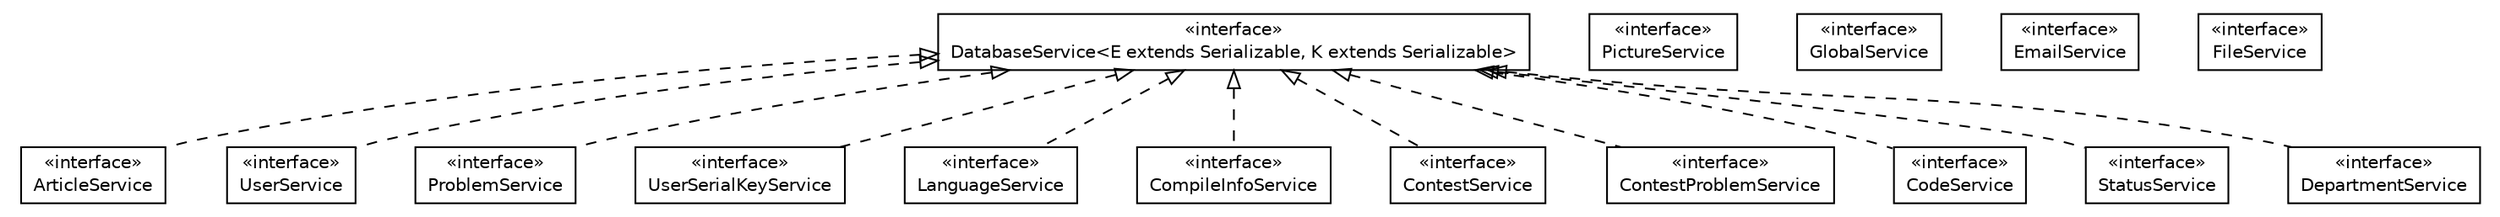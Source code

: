 #!/usr/local/bin/dot
#
# Class diagram 
# Generated by UMLGraph version 5.1 (http://www.umlgraph.org/)
#

digraph G {
	edge [fontname="Helvetica",fontsize=10,labelfontname="Helvetica",labelfontsize=10];
	node [fontname="Helvetica",fontsize=10,shape=plaintext];
	nodesep=0.25;
	ranksep=0.5;
	// cn.edu.uestc.acmicpc.service.iface.ArticleService
	c2349 [label=<<table title="cn.edu.uestc.acmicpc.service.iface.ArticleService" border="0" cellborder="1" cellspacing="0" cellpadding="2" port="p" href="./ArticleService.html">
		<tr><td><table border="0" cellspacing="0" cellpadding="1">
<tr><td align="center" balign="center"> &#171;interface&#187; </td></tr>
<tr><td align="center" balign="center"> ArticleService </td></tr>
		</table></td></tr>
		</table>>, fontname="Helvetica", fontcolor="black", fontsize=10.0];
	// cn.edu.uestc.acmicpc.service.iface.UserService
	c2350 [label=<<table title="cn.edu.uestc.acmicpc.service.iface.UserService" border="0" cellborder="1" cellspacing="0" cellpadding="2" port="p" href="./UserService.html">
		<tr><td><table border="0" cellspacing="0" cellpadding="1">
<tr><td align="center" balign="center"> &#171;interface&#187; </td></tr>
<tr><td align="center" balign="center"> UserService </td></tr>
		</table></td></tr>
		</table>>, fontname="Helvetica", fontcolor="black", fontsize=10.0];
	// cn.edu.uestc.acmicpc.service.iface.PictureService
	c2351 [label=<<table title="cn.edu.uestc.acmicpc.service.iface.PictureService" border="0" cellborder="1" cellspacing="0" cellpadding="2" port="p" href="./PictureService.html">
		<tr><td><table border="0" cellspacing="0" cellpadding="1">
<tr><td align="center" balign="center"> &#171;interface&#187; </td></tr>
<tr><td align="center" balign="center"> PictureService </td></tr>
		</table></td></tr>
		</table>>, fontname="Helvetica", fontcolor="black", fontsize=10.0];
	// cn.edu.uestc.acmicpc.service.iface.ProblemService
	c2352 [label=<<table title="cn.edu.uestc.acmicpc.service.iface.ProblemService" border="0" cellborder="1" cellspacing="0" cellpadding="2" port="p" href="./ProblemService.html">
		<tr><td><table border="0" cellspacing="0" cellpadding="1">
<tr><td align="center" balign="center"> &#171;interface&#187; </td></tr>
<tr><td align="center" balign="center"> ProblemService </td></tr>
		</table></td></tr>
		</table>>, fontname="Helvetica", fontcolor="black", fontsize=10.0];
	// cn.edu.uestc.acmicpc.service.iface.GlobalService
	c2353 [label=<<table title="cn.edu.uestc.acmicpc.service.iface.GlobalService" border="0" cellborder="1" cellspacing="0" cellpadding="2" port="p" href="./GlobalService.html">
		<tr><td><table border="0" cellspacing="0" cellpadding="1">
<tr><td align="center" balign="center"> &#171;interface&#187; </td></tr>
<tr><td align="center" balign="center"> GlobalService </td></tr>
		</table></td></tr>
		</table>>, fontname="Helvetica", fontcolor="black", fontsize=10.0];
	// cn.edu.uestc.acmicpc.service.iface.DatabaseService<E extends java.io.Serializable, K extends java.io.Serializable>
	c2354 [label=<<table title="cn.edu.uestc.acmicpc.service.iface.DatabaseService" border="0" cellborder="1" cellspacing="0" cellpadding="2" port="p" href="./DatabaseService.html">
		<tr><td><table border="0" cellspacing="0" cellpadding="1">
<tr><td align="center" balign="center"> &#171;interface&#187; </td></tr>
<tr><td align="center" balign="center"> DatabaseService&lt;E extends Serializable, K extends Serializable&gt; </td></tr>
		</table></td></tr>
		</table>>, fontname="Helvetica", fontcolor="black", fontsize=10.0];
	// cn.edu.uestc.acmicpc.service.iface.UserSerialKeyService
	c2355 [label=<<table title="cn.edu.uestc.acmicpc.service.iface.UserSerialKeyService" border="0" cellborder="1" cellspacing="0" cellpadding="2" port="p" href="./UserSerialKeyService.html">
		<tr><td><table border="0" cellspacing="0" cellpadding="1">
<tr><td align="center" balign="center"> &#171;interface&#187; </td></tr>
<tr><td align="center" balign="center"> UserSerialKeyService </td></tr>
		</table></td></tr>
		</table>>, fontname="Helvetica", fontcolor="black", fontsize=10.0];
	// cn.edu.uestc.acmicpc.service.iface.EmailService
	c2356 [label=<<table title="cn.edu.uestc.acmicpc.service.iface.EmailService" border="0" cellborder="1" cellspacing="0" cellpadding="2" port="p" href="./EmailService.html">
		<tr><td><table border="0" cellspacing="0" cellpadding="1">
<tr><td align="center" balign="center"> &#171;interface&#187; </td></tr>
<tr><td align="center" balign="center"> EmailService </td></tr>
		</table></td></tr>
		</table>>, fontname="Helvetica", fontcolor="black", fontsize=10.0];
	// cn.edu.uestc.acmicpc.service.iface.LanguageService
	c2357 [label=<<table title="cn.edu.uestc.acmicpc.service.iface.LanguageService" border="0" cellborder="1" cellspacing="0" cellpadding="2" port="p" href="./LanguageService.html">
		<tr><td><table border="0" cellspacing="0" cellpadding="1">
<tr><td align="center" balign="center"> &#171;interface&#187; </td></tr>
<tr><td align="center" balign="center"> LanguageService </td></tr>
		</table></td></tr>
		</table>>, fontname="Helvetica", fontcolor="black", fontsize=10.0];
	// cn.edu.uestc.acmicpc.service.iface.CompileInfoService
	c2358 [label=<<table title="cn.edu.uestc.acmicpc.service.iface.CompileInfoService" border="0" cellborder="1" cellspacing="0" cellpadding="2" port="p" href="./CompileInfoService.html">
		<tr><td><table border="0" cellspacing="0" cellpadding="1">
<tr><td align="center" balign="center"> &#171;interface&#187; </td></tr>
<tr><td align="center" balign="center"> CompileInfoService </td></tr>
		</table></td></tr>
		</table>>, fontname="Helvetica", fontcolor="black", fontsize=10.0];
	// cn.edu.uestc.acmicpc.service.iface.FileService
	c2359 [label=<<table title="cn.edu.uestc.acmicpc.service.iface.FileService" border="0" cellborder="1" cellspacing="0" cellpadding="2" port="p" href="./FileService.html">
		<tr><td><table border="0" cellspacing="0" cellpadding="1">
<tr><td align="center" balign="center"> &#171;interface&#187; </td></tr>
<tr><td align="center" balign="center"> FileService </td></tr>
		</table></td></tr>
		</table>>, fontname="Helvetica", fontcolor="black", fontsize=10.0];
	// cn.edu.uestc.acmicpc.service.iface.ContestService
	c2360 [label=<<table title="cn.edu.uestc.acmicpc.service.iface.ContestService" border="0" cellborder="1" cellspacing="0" cellpadding="2" port="p" href="./ContestService.html">
		<tr><td><table border="0" cellspacing="0" cellpadding="1">
<tr><td align="center" balign="center"> &#171;interface&#187; </td></tr>
<tr><td align="center" balign="center"> ContestService </td></tr>
		</table></td></tr>
		</table>>, fontname="Helvetica", fontcolor="black", fontsize=10.0];
	// cn.edu.uestc.acmicpc.service.iface.ContestProblemService
	c2361 [label=<<table title="cn.edu.uestc.acmicpc.service.iface.ContestProblemService" border="0" cellborder="1" cellspacing="0" cellpadding="2" port="p" href="./ContestProblemService.html">
		<tr><td><table border="0" cellspacing="0" cellpadding="1">
<tr><td align="center" balign="center"> &#171;interface&#187; </td></tr>
<tr><td align="center" balign="center"> ContestProblemService </td></tr>
		</table></td></tr>
		</table>>, fontname="Helvetica", fontcolor="black", fontsize=10.0];
	// cn.edu.uestc.acmicpc.service.iface.CodeService
	c2362 [label=<<table title="cn.edu.uestc.acmicpc.service.iface.CodeService" border="0" cellborder="1" cellspacing="0" cellpadding="2" port="p" href="./CodeService.html">
		<tr><td><table border="0" cellspacing="0" cellpadding="1">
<tr><td align="center" balign="center"> &#171;interface&#187; </td></tr>
<tr><td align="center" balign="center"> CodeService </td></tr>
		</table></td></tr>
		</table>>, fontname="Helvetica", fontcolor="black", fontsize=10.0];
	// cn.edu.uestc.acmicpc.service.iface.StatusService
	c2363 [label=<<table title="cn.edu.uestc.acmicpc.service.iface.StatusService" border="0" cellborder="1" cellspacing="0" cellpadding="2" port="p" href="./StatusService.html">
		<tr><td><table border="0" cellspacing="0" cellpadding="1">
<tr><td align="center" balign="center"> &#171;interface&#187; </td></tr>
<tr><td align="center" balign="center"> StatusService </td></tr>
		</table></td></tr>
		</table>>, fontname="Helvetica", fontcolor="black", fontsize=10.0];
	// cn.edu.uestc.acmicpc.service.iface.DepartmentService
	c2364 [label=<<table title="cn.edu.uestc.acmicpc.service.iface.DepartmentService" border="0" cellborder="1" cellspacing="0" cellpadding="2" port="p" href="./DepartmentService.html">
		<tr><td><table border="0" cellspacing="0" cellpadding="1">
<tr><td align="center" balign="center"> &#171;interface&#187; </td></tr>
<tr><td align="center" balign="center"> DepartmentService </td></tr>
		</table></td></tr>
		</table>>, fontname="Helvetica", fontcolor="black", fontsize=10.0];
	//cn.edu.uestc.acmicpc.service.iface.ArticleService implements cn.edu.uestc.acmicpc.service.iface.DatabaseService<E extends java.io.Serializable, K extends java.io.Serializable>
	c2354:p -> c2349:p [dir=back,arrowtail=empty,style=dashed];
	//cn.edu.uestc.acmicpc.service.iface.UserService implements cn.edu.uestc.acmicpc.service.iface.DatabaseService<E extends java.io.Serializable, K extends java.io.Serializable>
	c2354:p -> c2350:p [dir=back,arrowtail=empty,style=dashed];
	//cn.edu.uestc.acmicpc.service.iface.ProblemService implements cn.edu.uestc.acmicpc.service.iface.DatabaseService<E extends java.io.Serializable, K extends java.io.Serializable>
	c2354:p -> c2352:p [dir=back,arrowtail=empty,style=dashed];
	//cn.edu.uestc.acmicpc.service.iface.UserSerialKeyService implements cn.edu.uestc.acmicpc.service.iface.DatabaseService<E extends java.io.Serializable, K extends java.io.Serializable>
	c2354:p -> c2355:p [dir=back,arrowtail=empty,style=dashed];
	//cn.edu.uestc.acmicpc.service.iface.LanguageService implements cn.edu.uestc.acmicpc.service.iface.DatabaseService<E extends java.io.Serializable, K extends java.io.Serializable>
	c2354:p -> c2357:p [dir=back,arrowtail=empty,style=dashed];
	//cn.edu.uestc.acmicpc.service.iface.CompileInfoService implements cn.edu.uestc.acmicpc.service.iface.DatabaseService<E extends java.io.Serializable, K extends java.io.Serializable>
	c2354:p -> c2358:p [dir=back,arrowtail=empty,style=dashed];
	//cn.edu.uestc.acmicpc.service.iface.ContestService implements cn.edu.uestc.acmicpc.service.iface.DatabaseService<E extends java.io.Serializable, K extends java.io.Serializable>
	c2354:p -> c2360:p [dir=back,arrowtail=empty,style=dashed];
	//cn.edu.uestc.acmicpc.service.iface.ContestProblemService implements cn.edu.uestc.acmicpc.service.iface.DatabaseService<E extends java.io.Serializable, K extends java.io.Serializable>
	c2354:p -> c2361:p [dir=back,arrowtail=empty,style=dashed];
	//cn.edu.uestc.acmicpc.service.iface.CodeService implements cn.edu.uestc.acmicpc.service.iface.DatabaseService<E extends java.io.Serializable, K extends java.io.Serializable>
	c2354:p -> c2362:p [dir=back,arrowtail=empty,style=dashed];
	//cn.edu.uestc.acmicpc.service.iface.StatusService implements cn.edu.uestc.acmicpc.service.iface.DatabaseService<E extends java.io.Serializable, K extends java.io.Serializable>
	c2354:p -> c2363:p [dir=back,arrowtail=empty,style=dashed];
	//cn.edu.uestc.acmicpc.service.iface.DepartmentService implements cn.edu.uestc.acmicpc.service.iface.DatabaseService<E extends java.io.Serializable, K extends java.io.Serializable>
	c2354:p -> c2364:p [dir=back,arrowtail=empty,style=dashed];
}


